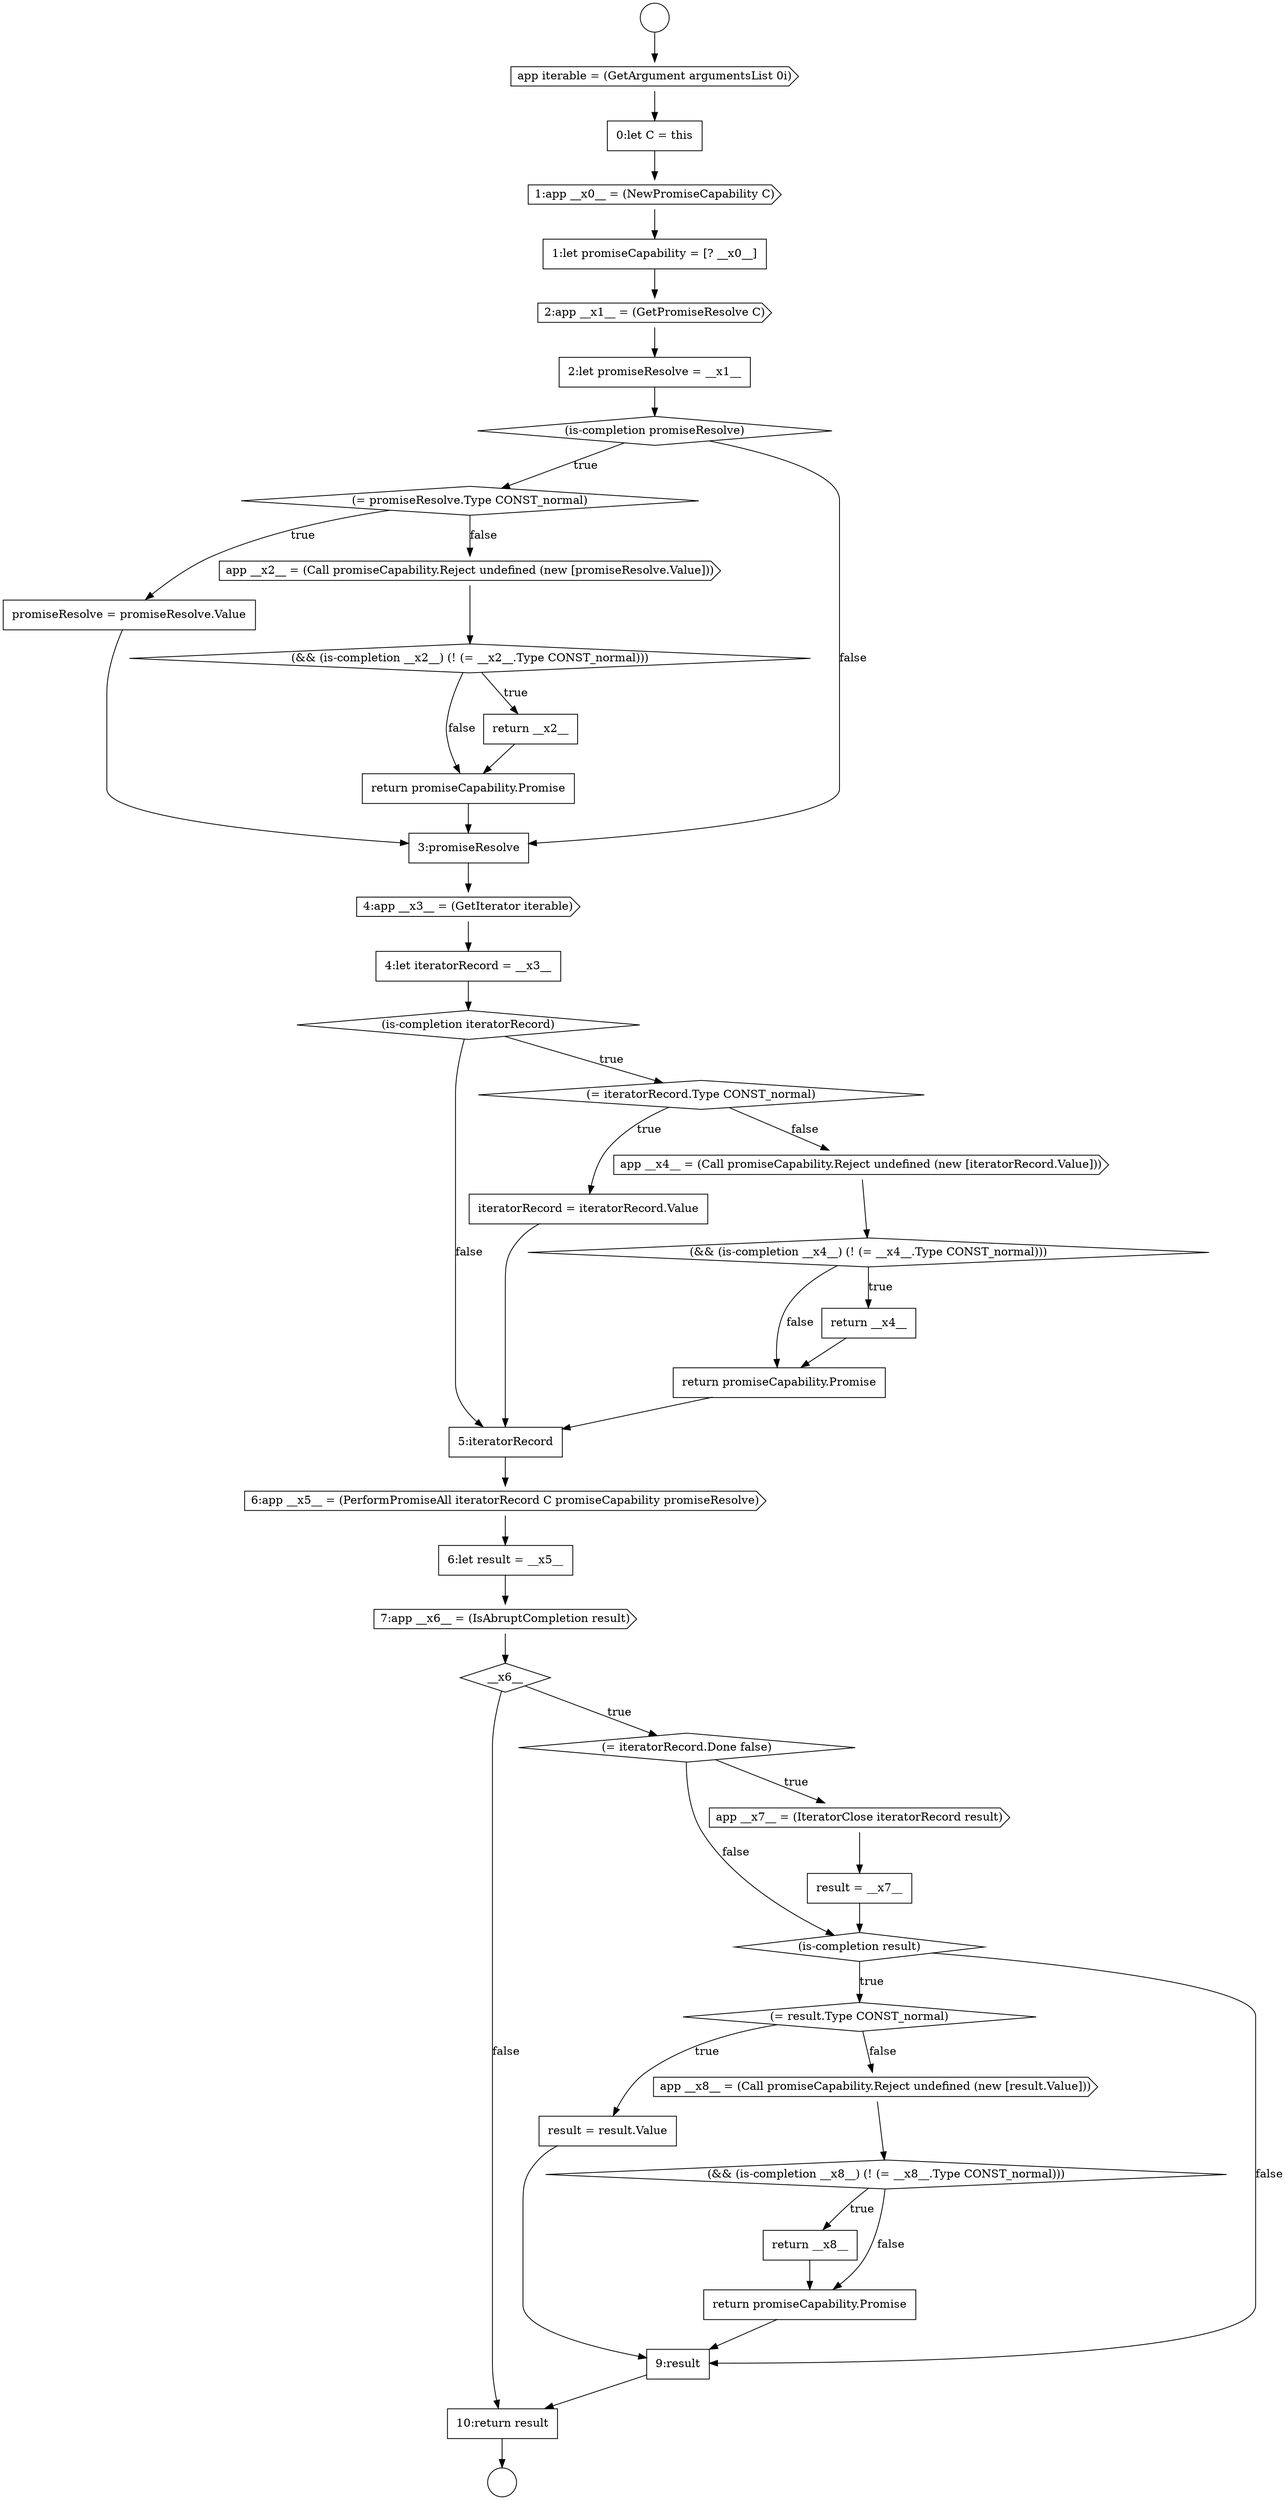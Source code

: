 digraph {
  node0 [shape=circle label=" " color="black" fillcolor="white" style=filled]
  node5 [shape=none, margin=0, label=<<font color="black">
    <table border="0" cellborder="1" cellspacing="0" cellpadding="10">
      <tr><td align="left">1:let promiseCapability = [? __x0__]</td></tr>
    </table>
  </font>> color="black" fillcolor="white" style=filled]
  node10 [shape=none, margin=0, label=<<font color="black">
    <table border="0" cellborder="1" cellspacing="0" cellpadding="10">
      <tr><td align="left">promiseResolve = promiseResolve.Value</td></tr>
    </table>
  </font>> color="black" fillcolor="white" style=filled]
  node14 [shape=none, margin=0, label=<<font color="black">
    <table border="0" cellborder="1" cellspacing="0" cellpadding="10">
      <tr><td align="left">return promiseCapability.Promise</td></tr>
    </table>
  </font>> color="black" fillcolor="white" style=filled]
  node1 [shape=circle label=" " color="black" fillcolor="white" style=filled]
  node6 [shape=cds, label=<<font color="black">2:app __x1__ = (GetPromiseResolve C)</font>> color="black" fillcolor="white" style=filled]
  node9 [shape=diamond, label=<<font color="black">(= promiseResolve.Type CONST_normal)</font>> color="black" fillcolor="white" style=filled]
  node2 [shape=cds, label=<<font color="black">app iterable = (GetArgument argumentsList 0i)</font>> color="black" fillcolor="white" style=filled]
  node12 [shape=diamond, label=<<font color="black">(&amp;&amp; (is-completion __x2__) (! (= __x2__.Type CONST_normal)))</font>> color="black" fillcolor="white" style=filled]
  node18 [shape=diamond, label=<<font color="black">(is-completion iteratorRecord)</font>> color="black" fillcolor="white" style=filled]
  node11 [shape=cds, label=<<font color="black">app __x2__ = (Call promiseCapability.Reject undefined (new [promiseResolve.Value]))</font>> color="black" fillcolor="white" style=filled]
  node8 [shape=diamond, label=<<font color="black">(is-completion promiseResolve)</font>> color="black" fillcolor="white" style=filled]
  node4 [shape=cds, label=<<font color="black">1:app __x0__ = (NewPromiseCapability C)</font>> color="black" fillcolor="white" style=filled]
  node15 [shape=none, margin=0, label=<<font color="black">
    <table border="0" cellborder="1" cellspacing="0" cellpadding="10">
      <tr><td align="left">3:promiseResolve</td></tr>
    </table>
  </font>> color="black" fillcolor="white" style=filled]
  node24 [shape=none, margin=0, label=<<font color="black">
    <table border="0" cellborder="1" cellspacing="0" cellpadding="10">
      <tr><td align="left">return promiseCapability.Promise</td></tr>
    </table>
  </font>> color="black" fillcolor="white" style=filled]
  node37 [shape=diamond, label=<<font color="black">(&amp;&amp; (is-completion __x8__) (! (= __x8__.Type CONST_normal)))</font>> color="black" fillcolor="white" style=filled]
  node25 [shape=none, margin=0, label=<<font color="black">
    <table border="0" cellborder="1" cellspacing="0" cellpadding="10">
      <tr><td align="left">5:iteratorRecord</td></tr>
    </table>
  </font>> color="black" fillcolor="white" style=filled]
  node20 [shape=none, margin=0, label=<<font color="black">
    <table border="0" cellborder="1" cellspacing="0" cellpadding="10">
      <tr><td align="left">iteratorRecord = iteratorRecord.Value</td></tr>
    </table>
  </font>> color="black" fillcolor="white" style=filled]
  node29 [shape=diamond, label=<<font color="black">__x6__</font>> color="black" fillcolor="white" style=filled]
  node21 [shape=cds, label=<<font color="black">app __x4__ = (Call promiseCapability.Reject undefined (new [iteratorRecord.Value]))</font>> color="black" fillcolor="white" style=filled]
  node33 [shape=diamond, label=<<font color="black">(is-completion result)</font>> color="black" fillcolor="white" style=filled]
  node28 [shape=cds, label=<<font color="black">7:app __x6__ = (IsAbruptCompletion result)</font>> color="black" fillcolor="white" style=filled]
  node38 [shape=none, margin=0, label=<<font color="black">
    <table border="0" cellborder="1" cellspacing="0" cellpadding="10">
      <tr><td align="left">return __x8__</td></tr>
    </table>
  </font>> color="black" fillcolor="white" style=filled]
  node13 [shape=none, margin=0, label=<<font color="black">
    <table border="0" cellborder="1" cellspacing="0" cellpadding="10">
      <tr><td align="left">return __x2__</td></tr>
    </table>
  </font>> color="black" fillcolor="white" style=filled]
  node41 [shape=none, margin=0, label=<<font color="black">
    <table border="0" cellborder="1" cellspacing="0" cellpadding="10">
      <tr><td align="left">10:return result</td></tr>
    </table>
  </font>> color="black" fillcolor="white" style=filled]
  node17 [shape=none, margin=0, label=<<font color="black">
    <table border="0" cellborder="1" cellspacing="0" cellpadding="10">
      <tr><td align="left">4:let iteratorRecord = __x3__</td></tr>
    </table>
  </font>> color="black" fillcolor="white" style=filled]
  node32 [shape=none, margin=0, label=<<font color="black">
    <table border="0" cellborder="1" cellspacing="0" cellpadding="10">
      <tr><td align="left">result = __x7__</td></tr>
    </table>
  </font>> color="black" fillcolor="white" style=filled]
  node34 [shape=diamond, label=<<font color="black">(= result.Type CONST_normal)</font>> color="black" fillcolor="white" style=filled]
  node22 [shape=diamond, label=<<font color="black">(&amp;&amp; (is-completion __x4__) (! (= __x4__.Type CONST_normal)))</font>> color="black" fillcolor="white" style=filled]
  node27 [shape=none, margin=0, label=<<font color="black">
    <table border="0" cellborder="1" cellspacing="0" cellpadding="10">
      <tr><td align="left">6:let result = __x5__</td></tr>
    </table>
  </font>> color="black" fillcolor="white" style=filled]
  node7 [shape=none, margin=0, label=<<font color="black">
    <table border="0" cellborder="1" cellspacing="0" cellpadding="10">
      <tr><td align="left">2:let promiseResolve = __x1__</td></tr>
    </table>
  </font>> color="black" fillcolor="white" style=filled]
  node39 [shape=none, margin=0, label=<<font color="black">
    <table border="0" cellborder="1" cellspacing="0" cellpadding="10">
      <tr><td align="left">return promiseCapability.Promise</td></tr>
    </table>
  </font>> color="black" fillcolor="white" style=filled]
  node3 [shape=none, margin=0, label=<<font color="black">
    <table border="0" cellborder="1" cellspacing="0" cellpadding="10">
      <tr><td align="left">0:let C = this</td></tr>
    </table>
  </font>> color="black" fillcolor="white" style=filled]
  node35 [shape=none, margin=0, label=<<font color="black">
    <table border="0" cellborder="1" cellspacing="0" cellpadding="10">
      <tr><td align="left">result = result.Value</td></tr>
    </table>
  </font>> color="black" fillcolor="white" style=filled]
  node16 [shape=cds, label=<<font color="black">4:app __x3__ = (GetIterator iterable)</font>> color="black" fillcolor="white" style=filled]
  node31 [shape=cds, label=<<font color="black">app __x7__ = (IteratorClose iteratorRecord result)</font>> color="black" fillcolor="white" style=filled]
  node40 [shape=none, margin=0, label=<<font color="black">
    <table border="0" cellborder="1" cellspacing="0" cellpadding="10">
      <tr><td align="left">9:result</td></tr>
    </table>
  </font>> color="black" fillcolor="white" style=filled]
  node26 [shape=cds, label=<<font color="black">6:app __x5__ = (PerformPromiseAll iteratorRecord C promiseCapability promiseResolve)</font>> color="black" fillcolor="white" style=filled]
  node23 [shape=none, margin=0, label=<<font color="black">
    <table border="0" cellborder="1" cellspacing="0" cellpadding="10">
      <tr><td align="left">return __x4__</td></tr>
    </table>
  </font>> color="black" fillcolor="white" style=filled]
  node36 [shape=cds, label=<<font color="black">app __x8__ = (Call promiseCapability.Reject undefined (new [result.Value]))</font>> color="black" fillcolor="white" style=filled]
  node30 [shape=diamond, label=<<font color="black">(= iteratorRecord.Done false)</font>> color="black" fillcolor="white" style=filled]
  node19 [shape=diamond, label=<<font color="black">(= iteratorRecord.Type CONST_normal)</font>> color="black" fillcolor="white" style=filled]
  node28 -> node29 [ color="black"]
  node37 -> node38 [label=<<font color="black">true</font>> color="black"]
  node37 -> node39 [label=<<font color="black">false</font>> color="black"]
  node27 -> node28 [ color="black"]
  node40 -> node41 [ color="black"]
  node26 -> node27 [ color="black"]
  node29 -> node30 [label=<<font color="black">true</font>> color="black"]
  node29 -> node41 [label=<<font color="black">false</font>> color="black"]
  node4 -> node5 [ color="black"]
  node21 -> node22 [ color="black"]
  node24 -> node25 [ color="black"]
  node8 -> node9 [label=<<font color="black">true</font>> color="black"]
  node8 -> node15 [label=<<font color="black">false</font>> color="black"]
  node16 -> node17 [ color="black"]
  node30 -> node31 [label=<<font color="black">true</font>> color="black"]
  node30 -> node33 [label=<<font color="black">false</font>> color="black"]
  node38 -> node39 [ color="black"]
  node12 -> node13 [label=<<font color="black">true</font>> color="black"]
  node12 -> node14 [label=<<font color="black">false</font>> color="black"]
  node5 -> node6 [ color="black"]
  node3 -> node4 [ color="black"]
  node39 -> node40 [ color="black"]
  node7 -> node8 [ color="black"]
  node20 -> node25 [ color="black"]
  node35 -> node40 [ color="black"]
  node2 -> node3 [ color="black"]
  node15 -> node16 [ color="black"]
  node22 -> node23 [label=<<font color="black">true</font>> color="black"]
  node22 -> node24 [label=<<font color="black">false</font>> color="black"]
  node11 -> node12 [ color="black"]
  node9 -> node10 [label=<<font color="black">true</font>> color="black"]
  node9 -> node11 [label=<<font color="black">false</font>> color="black"]
  node10 -> node15 [ color="black"]
  node13 -> node14 [ color="black"]
  node34 -> node35 [label=<<font color="black">true</font>> color="black"]
  node34 -> node36 [label=<<font color="black">false</font>> color="black"]
  node0 -> node2 [ color="black"]
  node19 -> node20 [label=<<font color="black">true</font>> color="black"]
  node19 -> node21 [label=<<font color="black">false</font>> color="black"]
  node36 -> node37 [ color="black"]
  node6 -> node7 [ color="black"]
  node18 -> node19 [label=<<font color="black">true</font>> color="black"]
  node18 -> node25 [label=<<font color="black">false</font>> color="black"]
  node23 -> node24 [ color="black"]
  node14 -> node15 [ color="black"]
  node31 -> node32 [ color="black"]
  node41 -> node1 [ color="black"]
  node25 -> node26 [ color="black"]
  node32 -> node33 [ color="black"]
  node17 -> node18 [ color="black"]
  node33 -> node34 [label=<<font color="black">true</font>> color="black"]
  node33 -> node40 [label=<<font color="black">false</font>> color="black"]
}
